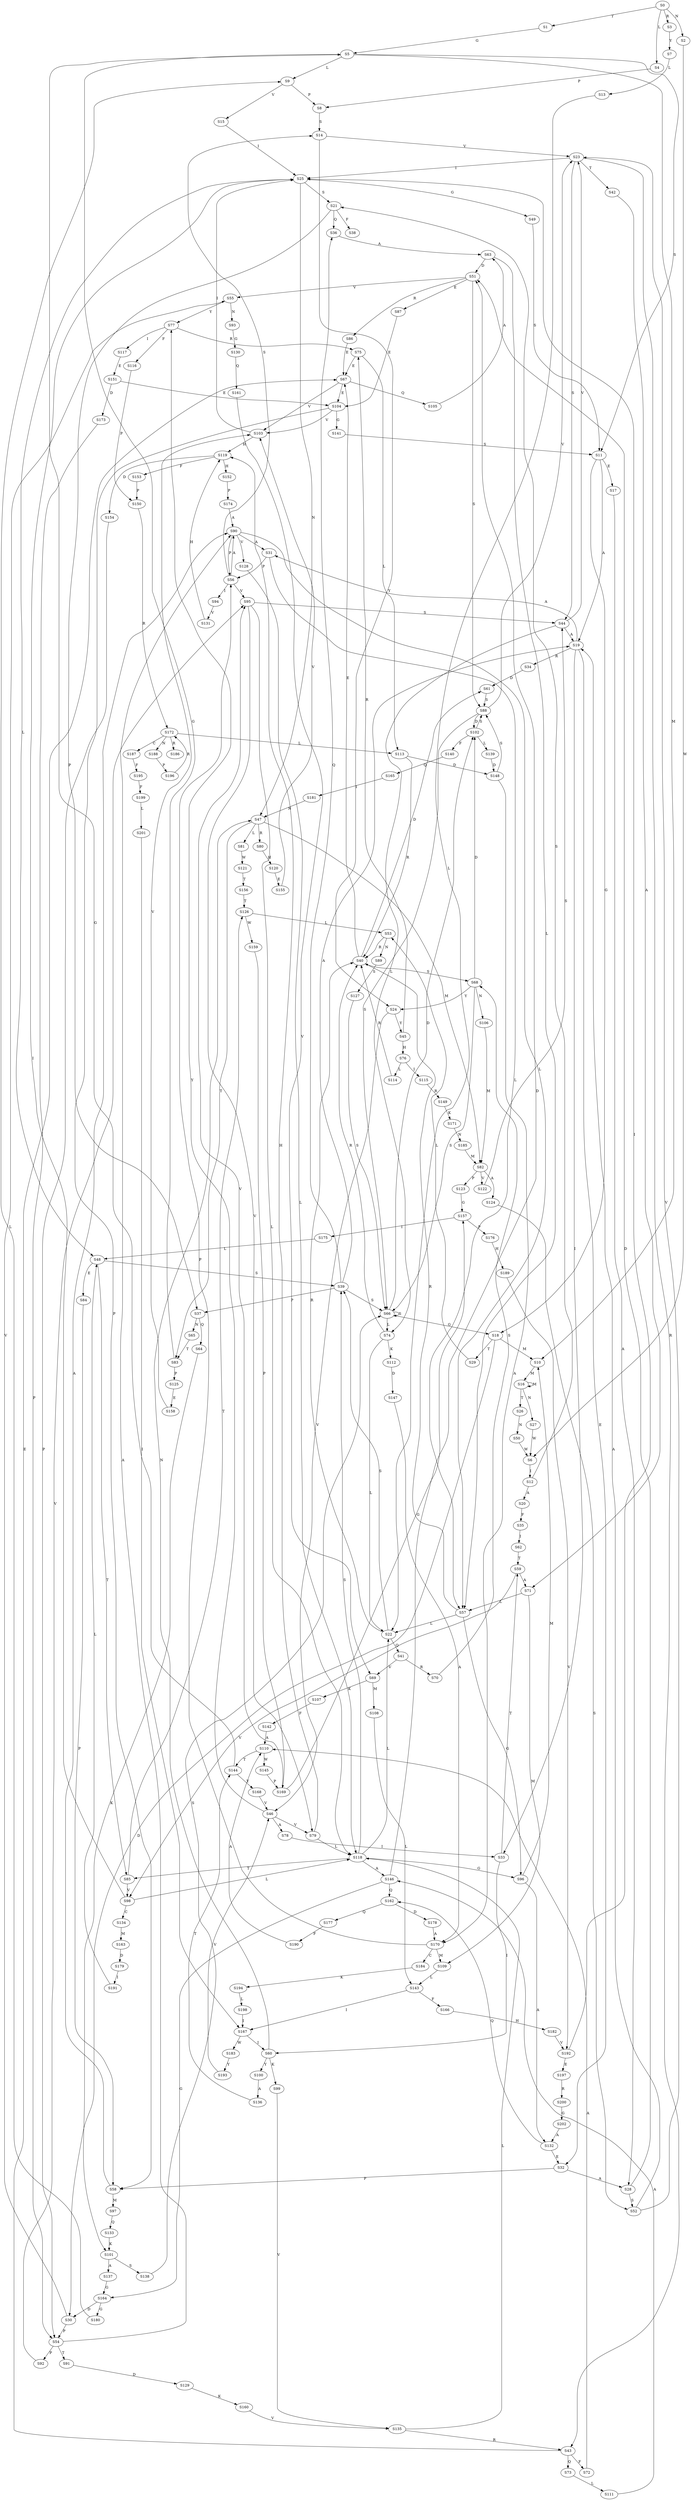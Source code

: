 strict digraph  {
	S0 -> S1 [ label = T ];
	S0 -> S2 [ label = N ];
	S0 -> S3 [ label = R ];
	S0 -> S4 [ label = L ];
	S1 -> S5 [ label = G ];
	S2 -> S6 [ label = W ];
	S3 -> S7 [ label = Y ];
	S4 -> S8 [ label = P ];
	S5 -> S9 [ label = L ];
	S5 -> S10 [ label = M ];
	S5 -> S11 [ label = S ];
	S6 -> S12 [ label = I ];
	S7 -> S13 [ label = L ];
	S8 -> S14 [ label = S ];
	S9 -> S8 [ label = P ];
	S9 -> S15 [ label = V ];
	S10 -> S16 [ label = M ];
	S11 -> S17 [ label = E ];
	S11 -> S18 [ label = G ];
	S11 -> S19 [ label = A ];
	S12 -> S20 [ label = A ];
	S12 -> S21 [ label = S ];
	S13 -> S22 [ label = L ];
	S14 -> S23 [ label = V ];
	S14 -> S24 [ label = Y ];
	S15 -> S25 [ label = I ];
	S16 -> S26 [ label = T ];
	S16 -> S27 [ label = N ];
	S16 -> S16 [ label = M ];
	S17 -> S28 [ label = A ];
	S18 -> S29 [ label = T ];
	S18 -> S30 [ label = D ];
	S18 -> S10 [ label = M ];
	S19 -> S31 [ label = A ];
	S19 -> S32 [ label = E ];
	S19 -> S33 [ label = I ];
	S19 -> S34 [ label = R ];
	S20 -> S35 [ label = F ];
	S21 -> S36 [ label = Q ];
	S21 -> S37 [ label = P ];
	S21 -> S38 [ label = F ];
	S22 -> S39 [ label = S ];
	S22 -> S40 [ label = R ];
	S22 -> S41 [ label = Q ];
	S23 -> S42 [ label = T ];
	S23 -> S43 [ label = R ];
	S23 -> S25 [ label = I ];
	S23 -> S44 [ label = S ];
	S24 -> S45 [ label = Y ];
	S24 -> S46 [ label = V ];
	S25 -> S21 [ label = S ];
	S25 -> S47 [ label = N ];
	S25 -> S48 [ label = L ];
	S25 -> S49 [ label = G ];
	S26 -> S50 [ label = N ];
	S27 -> S6 [ label = W ];
	S28 -> S51 [ label = D ];
	S28 -> S52 [ label = S ];
	S29 -> S53 [ label = L ];
	S30 -> S54 [ label = P ];
	S30 -> S55 [ label = V ];
	S31 -> S56 [ label = P ];
	S31 -> S57 [ label = L ];
	S32 -> S28 [ label = A ];
	S32 -> S58 [ label = P ];
	S33 -> S59 [ label = T ];
	S33 -> S60 [ label = I ];
	S34 -> S61 [ label = D ];
	S35 -> S62 [ label = I ];
	S36 -> S63 [ label = A ];
	S37 -> S64 [ label = Q ];
	S37 -> S65 [ label = N ];
	S39 -> S19 [ label = A ];
	S39 -> S37 [ label = P ];
	S39 -> S66 [ label = S ];
	S39 -> S36 [ label = Q ];
	S40 -> S67 [ label = E ];
	S40 -> S68 [ label = S ];
	S40 -> S61 [ label = D ];
	S41 -> S69 [ label = V ];
	S41 -> S70 [ label = R ];
	S42 -> S71 [ label = A ];
	S43 -> S72 [ label = F ];
	S43 -> S67 [ label = E ];
	S43 -> S73 [ label = Q ];
	S44 -> S19 [ label = A ];
	S44 -> S74 [ label = L ];
	S44 -> S23 [ label = V ];
	S45 -> S75 [ label = R ];
	S45 -> S76 [ label = H ];
	S46 -> S77 [ label = Y ];
	S46 -> S78 [ label = A ];
	S46 -> S79 [ label = V ];
	S47 -> S80 [ label = R ];
	S47 -> S81 [ label = L ];
	S47 -> S82 [ label = M ];
	S47 -> S83 [ label = T ];
	S48 -> S39 [ label = S ];
	S48 -> S84 [ label = E ];
	S48 -> S85 [ label = T ];
	S49 -> S11 [ label = S ];
	S50 -> S6 [ label = W ];
	S51 -> S55 [ label = V ];
	S51 -> S86 [ label = R ];
	S51 -> S87 [ label = E ];
	S51 -> S88 [ label = S ];
	S52 -> S23 [ label = V ];
	S52 -> S19 [ label = A ];
	S53 -> S89 [ label = N ];
	S53 -> S40 [ label = R ];
	S54 -> S90 [ label = A ];
	S54 -> S91 [ label = T ];
	S54 -> S92 [ label = P ];
	S55 -> S77 [ label = Y ];
	S55 -> S93 [ label = N ];
	S56 -> S14 [ label = S ];
	S56 -> S94 [ label = I ];
	S56 -> S90 [ label = A ];
	S56 -> S95 [ label = V ];
	S57 -> S40 [ label = R ];
	S57 -> S96 [ label = G ];
	S57 -> S22 [ label = L ];
	S58 -> S90 [ label = A ];
	S58 -> S97 [ label = M ];
	S59 -> S98 [ label = V ];
	S59 -> S71 [ label = A ];
	S60 -> S99 [ label = K ];
	S60 -> S100 [ label = Y ];
	S60 -> S47 [ label = N ];
	S61 -> S88 [ label = S ];
	S62 -> S59 [ label = T ];
	S63 -> S51 [ label = D ];
	S63 -> S57 [ label = L ];
	S64 -> S101 [ label = K ];
	S65 -> S83 [ label = T ];
	S66 -> S74 [ label = L ];
	S66 -> S66 [ label = S ];
	S66 -> S18 [ label = G ];
	S66 -> S102 [ label = D ];
	S67 -> S103 [ label = V ];
	S67 -> S104 [ label = E ];
	S67 -> S105 [ label = Q ];
	S68 -> S66 [ label = S ];
	S68 -> S24 [ label = Y ];
	S68 -> S106 [ label = N ];
	S68 -> S102 [ label = D ];
	S69 -> S107 [ label = K ];
	S69 -> S108 [ label = M ];
	S70 -> S68 [ label = S ];
	S71 -> S57 [ label = L ];
	S71 -> S109 [ label = M ];
	S72 -> S110 [ label = A ];
	S73 -> S111 [ label = L ];
	S74 -> S22 [ label = L ];
	S74 -> S40 [ label = R ];
	S74 -> S112 [ label = K ];
	S75 -> S113 [ label = L ];
	S75 -> S67 [ label = E ];
	S76 -> S114 [ label = L ];
	S76 -> S115 [ label = I ];
	S77 -> S116 [ label = F ];
	S77 -> S117 [ label = I ];
	S77 -> S75 [ label = R ];
	S78 -> S33 [ label = I ];
	S79 -> S118 [ label = L ];
	S79 -> S119 [ label = H ];
	S80 -> S120 [ label = H ];
	S81 -> S121 [ label = W ];
	S82 -> S122 [ label = V ];
	S82 -> S123 [ label = P ];
	S82 -> S124 [ label = A ];
	S83 -> S5 [ label = G ];
	S83 -> S125 [ label = P ];
	S84 -> S58 [ label = P ];
	S85 -> S126 [ label = T ];
	S85 -> S98 [ label = V ];
	S86 -> S67 [ label = E ];
	S87 -> S104 [ label = E ];
	S88 -> S66 [ label = S ];
	S88 -> S102 [ label = D ];
	S88 -> S23 [ label = V ];
	S89 -> S127 [ label = S ];
	S90 -> S128 [ label = V ];
	S90 -> S56 [ label = P ];
	S90 -> S57 [ label = L ];
	S90 -> S31 [ label = A ];
	S91 -> S129 [ label = D ];
	S92 -> S95 [ label = V ];
	S93 -> S130 [ label = G ];
	S94 -> S131 [ label = V ];
	S95 -> S118 [ label = L ];
	S95 -> S44 [ label = S ];
	S95 -> S79 [ label = V ];
	S96 -> S10 [ label = M ];
	S96 -> S132 [ label = A ];
	S97 -> S133 [ label = Q ];
	S98 -> S118 [ label = L ];
	S98 -> S25 [ label = I ];
	S98 -> S134 [ label = C ];
	S99 -> S135 [ label = V ];
	S100 -> S136 [ label = A ];
	S101 -> S137 [ label = A ];
	S101 -> S138 [ label = S ];
	S102 -> S139 [ label = L ];
	S102 -> S88 [ label = S ];
	S102 -> S140 [ label = F ];
	S103 -> S25 [ label = I ];
	S103 -> S119 [ label = H ];
	S104 -> S141 [ label = G ];
	S104 -> S103 [ label = V ];
	S104 -> S58 [ label = P ];
	S105 -> S63 [ label = A ];
	S106 -> S82 [ label = M ];
	S107 -> S142 [ label = F ];
	S108 -> S143 [ label = L ];
	S109 -> S143 [ label = L ];
	S110 -> S144 [ label = T ];
	S110 -> S145 [ label = W ];
	S111 -> S146 [ label = A ];
	S112 -> S147 [ label = D ];
	S113 -> S40 [ label = R ];
	S113 -> S148 [ label = D ];
	S114 -> S40 [ label = R ];
	S115 -> S149 [ label = R ];
	S116 -> S150 [ label = P ];
	S117 -> S151 [ label = E ];
	S118 -> S85 [ label = T ];
	S118 -> S39 [ label = S ];
	S118 -> S96 [ label = G ];
	S118 -> S22 [ label = L ];
	S118 -> S146 [ label = A ];
	S119 -> S152 [ label = H ];
	S119 -> S153 [ label = F ];
	S119 -> S154 [ label = D ];
	S120 -> S155 [ label = E ];
	S121 -> S156 [ label = T ];
	S122 -> S44 [ label = S ];
	S123 -> S157 [ label = G ];
	S124 -> S52 [ label = S ];
	S125 -> S158 [ label = E ];
	S126 -> S53 [ label = L ];
	S126 -> S159 [ label = W ];
	S127 -> S66 [ label = S ];
	S128 -> S118 [ label = L ];
	S129 -> S160 [ label = K ];
	S130 -> S161 [ label = Q ];
	S131 -> S119 [ label = H ];
	S132 -> S162 [ label = Q ];
	S132 -> S32 [ label = E ];
	S133 -> S101 [ label = K ];
	S134 -> S163 [ label = M ];
	S135 -> S43 [ label = R ];
	S135 -> S118 [ label = L ];
	S136 -> S144 [ label = T ];
	S137 -> S164 [ label = G ];
	S138 -> S66 [ label = S ];
	S139 -> S148 [ label = D ];
	S140 -> S165 [ label = Q ];
	S141 -> S11 [ label = S ];
	S142 -> S110 [ label = A ];
	S143 -> S166 [ label = F ];
	S143 -> S167 [ label = I ];
	S144 -> S5 [ label = G ];
	S144 -> S168 [ label = Y ];
	S145 -> S169 [ label = P ];
	S146 -> S164 [ label = G ];
	S146 -> S51 [ label = D ];
	S146 -> S162 [ label = Q ];
	S147 -> S170 [ label = A ];
	S148 -> S170 [ label = A ];
	S148 -> S88 [ label = S ];
	S149 -> S171 [ label = K ];
	S150 -> S172 [ label = R ];
	S151 -> S173 [ label = D ];
	S151 -> S104 [ label = E ];
	S152 -> S174 [ label = P ];
	S153 -> S150 [ label = P ];
	S154 -> S54 [ label = P ];
	S155 -> S103 [ label = V ];
	S156 -> S126 [ label = T ];
	S157 -> S175 [ label = I ];
	S157 -> S176 [ label = P ];
	S158 -> S103 [ label = V ];
	S159 -> S169 [ label = P ];
	S160 -> S135 [ label = V ];
	S161 -> S69 [ label = V ];
	S162 -> S177 [ label = Q ];
	S162 -> S178 [ label = D ];
	S163 -> S179 [ label = D ];
	S164 -> S30 [ label = D ];
	S164 -> S180 [ label = G ];
	S165 -> S181 [ label = I ];
	S166 -> S182 [ label = H ];
	S167 -> S60 [ label = I ];
	S167 -> S183 [ label = W ];
	S168 -> S46 [ label = V ];
	S169 -> S95 [ label = V ];
	S169 -> S157 [ label = G ];
	S170 -> S184 [ label = C ];
	S170 -> S109 [ label = M ];
	S170 -> S56 [ label = P ];
	S171 -> S185 [ label = N ];
	S172 -> S186 [ label = R ];
	S172 -> S187 [ label = C ];
	S172 -> S113 [ label = L ];
	S172 -> S188 [ label = N ];
	S173 -> S54 [ label = P ];
	S174 -> S90 [ label = A ];
	S175 -> S48 [ label = L ];
	S176 -> S189 [ label = H ];
	S177 -> S190 [ label = F ];
	S178 -> S170 [ label = A ];
	S179 -> S191 [ label = I ];
	S180 -> S9 [ label = L ];
	S181 -> S47 [ label = N ];
	S182 -> S192 [ label = V ];
	S183 -> S193 [ label = Y ];
	S184 -> S194 [ label = K ];
	S185 -> S82 [ label = M ];
	S187 -> S195 [ label = F ];
	S188 -> S196 [ label = P ];
	S189 -> S192 [ label = V ];
	S190 -> S110 [ label = A ];
	S191 -> S48 [ label = L ];
	S192 -> S25 [ label = I ];
	S192 -> S197 [ label = E ];
	S193 -> S46 [ label = V ];
	S194 -> S198 [ label = L ];
	S195 -> S199 [ label = F ];
	S196 -> S172 [ label = R ];
	S197 -> S200 [ label = R ];
	S198 -> S167 [ label = I ];
	S199 -> S201 [ label = L ];
	S200 -> S202 [ label = G ];
	S201 -> S167 [ label = I ];
	S202 -> S132 [ label = A ];
}
